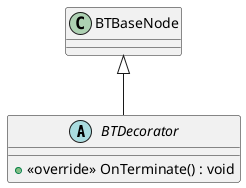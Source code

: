 @startuml
abstract class BTDecorator {
    + <<override>> OnTerminate() : void
}
BTBaseNode <|-- BTDecorator
@enduml
